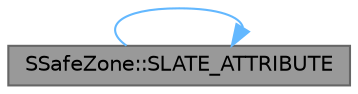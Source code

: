 digraph "SSafeZone::SLATE_ATTRIBUTE"
{
 // INTERACTIVE_SVG=YES
 // LATEX_PDF_SIZE
  bgcolor="transparent";
  edge [fontname=Helvetica,fontsize=10,labelfontname=Helvetica,labelfontsize=10];
  node [fontname=Helvetica,fontsize=10,shape=box,height=0.2,width=0.4];
  rankdir="RL";
  Node1 [id="Node000001",label="SSafeZone::SLATE_ATTRIBUTE",height=0.2,width=0.4,color="gray40", fillcolor="grey60", style="filled", fontcolor="black",tooltip="Padding between the SBox and the content that it presents."];
  Node1 -> Node1 [id="edge1_Node000001_Node000001",dir="back",color="steelblue1",style="solid",tooltip=" "];
}
